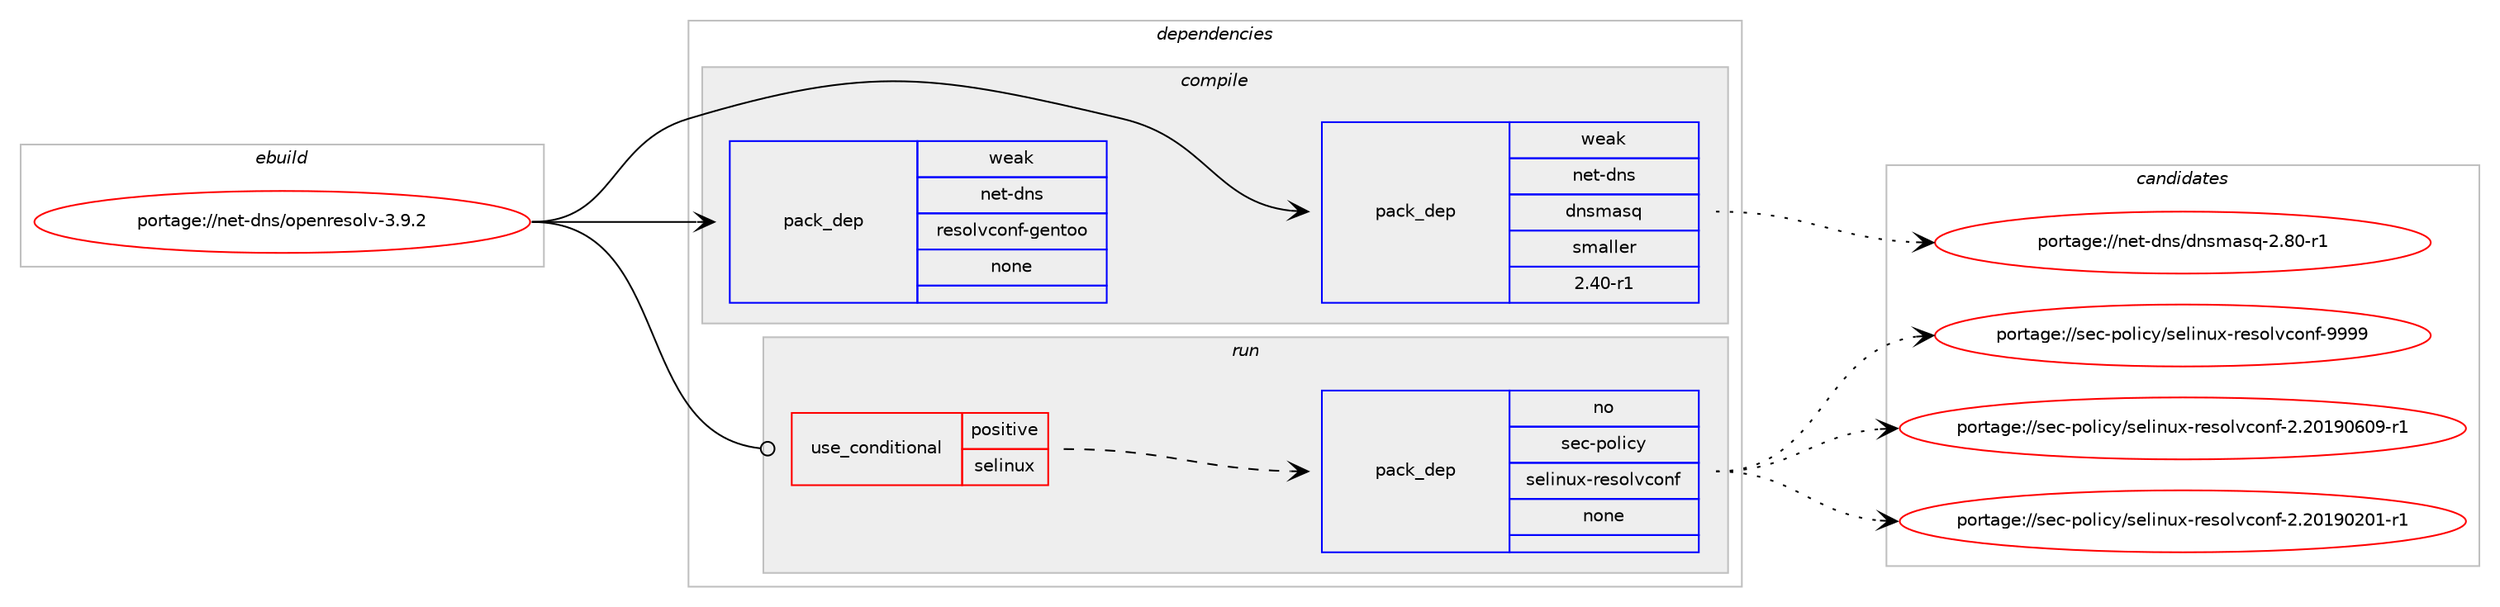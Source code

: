 digraph prolog {

# *************
# Graph options
# *************

newrank=true;
concentrate=true;
compound=true;
graph [rankdir=LR,fontname=Helvetica,fontsize=10,ranksep=1.5];#, ranksep=2.5, nodesep=0.2];
edge  [arrowhead=vee];
node  [fontname=Helvetica,fontsize=10];

# **********
# The ebuild
# **********

subgraph cluster_leftcol {
color=gray;
rank=same;
label=<<i>ebuild</i>>;
id [label="portage://net-dns/openresolv-3.9.2", color=red, width=4, href="../net-dns/openresolv-3.9.2.svg"];
}

# ****************
# The dependencies
# ****************

subgraph cluster_midcol {
color=gray;
label=<<i>dependencies</i>>;
subgraph cluster_compile {
fillcolor="#eeeeee";
style=filled;
label=<<i>compile</i>>;
subgraph pack73811 {
dependency97725 [label=<<TABLE BORDER="0" CELLBORDER="1" CELLSPACING="0" CELLPADDING="4" WIDTH="220"><TR><TD ROWSPAN="6" CELLPADDING="30">pack_dep</TD></TR><TR><TD WIDTH="110">weak</TD></TR><TR><TD>net-dns</TD></TR><TR><TD>dnsmasq</TD></TR><TR><TD>smaller</TD></TR><TR><TD>2.40-r1</TD></TR></TABLE>>, shape=none, color=blue];
}
id:e -> dependency97725:w [weight=20,style="solid",arrowhead="vee"];
subgraph pack73812 {
dependency97726 [label=<<TABLE BORDER="0" CELLBORDER="1" CELLSPACING="0" CELLPADDING="4" WIDTH="220"><TR><TD ROWSPAN="6" CELLPADDING="30">pack_dep</TD></TR><TR><TD WIDTH="110">weak</TD></TR><TR><TD>net-dns</TD></TR><TR><TD>resolvconf-gentoo</TD></TR><TR><TD>none</TD></TR><TR><TD></TD></TR></TABLE>>, shape=none, color=blue];
}
id:e -> dependency97726:w [weight=20,style="solid",arrowhead="vee"];
}
subgraph cluster_compileandrun {
fillcolor="#eeeeee";
style=filled;
label=<<i>compile and run</i>>;
}
subgraph cluster_run {
fillcolor="#eeeeee";
style=filled;
label=<<i>run</i>>;
subgraph cond22121 {
dependency97727 [label=<<TABLE BORDER="0" CELLBORDER="1" CELLSPACING="0" CELLPADDING="4"><TR><TD ROWSPAN="3" CELLPADDING="10">use_conditional</TD></TR><TR><TD>positive</TD></TR><TR><TD>selinux</TD></TR></TABLE>>, shape=none, color=red];
subgraph pack73813 {
dependency97728 [label=<<TABLE BORDER="0" CELLBORDER="1" CELLSPACING="0" CELLPADDING="4" WIDTH="220"><TR><TD ROWSPAN="6" CELLPADDING="30">pack_dep</TD></TR><TR><TD WIDTH="110">no</TD></TR><TR><TD>sec-policy</TD></TR><TR><TD>selinux-resolvconf</TD></TR><TR><TD>none</TD></TR><TR><TD></TD></TR></TABLE>>, shape=none, color=blue];
}
dependency97727:e -> dependency97728:w [weight=20,style="dashed",arrowhead="vee"];
}
id:e -> dependency97727:w [weight=20,style="solid",arrowhead="odot"];
}
}

# **************
# The candidates
# **************

subgraph cluster_choices {
rank=same;
color=gray;
label=<<i>candidates</i>>;

subgraph choice73811 {
color=black;
nodesep=1;
choice11010111645100110115471001101151099711511345504656484511449 [label="portage://net-dns/dnsmasq-2.80-r1", color=red, width=4,href="../net-dns/dnsmasq-2.80-r1.svg"];
dependency97725:e -> choice11010111645100110115471001101151099711511345504656484511449:w [style=dotted,weight="100"];
}
subgraph choice73812 {
color=black;
nodesep=1;
}
subgraph choice73813 {
color=black;
nodesep=1;
choice1151019945112111108105991214711510110810511011712045114101115111108118991111101024557575757 [label="portage://sec-policy/selinux-resolvconf-9999", color=red, width=4,href="../sec-policy/selinux-resolvconf-9999.svg"];
choice11510199451121111081059912147115101108105110117120451141011151111081189911111010245504650484957485448574511449 [label="portage://sec-policy/selinux-resolvconf-2.20190609-r1", color=red, width=4,href="../sec-policy/selinux-resolvconf-2.20190609-r1.svg"];
choice11510199451121111081059912147115101108105110117120451141011151111081189911111010245504650484957485048494511449 [label="portage://sec-policy/selinux-resolvconf-2.20190201-r1", color=red, width=4,href="../sec-policy/selinux-resolvconf-2.20190201-r1.svg"];
dependency97728:e -> choice1151019945112111108105991214711510110810511011712045114101115111108118991111101024557575757:w [style=dotted,weight="100"];
dependency97728:e -> choice11510199451121111081059912147115101108105110117120451141011151111081189911111010245504650484957485448574511449:w [style=dotted,weight="100"];
dependency97728:e -> choice11510199451121111081059912147115101108105110117120451141011151111081189911111010245504650484957485048494511449:w [style=dotted,weight="100"];
}
}

}
